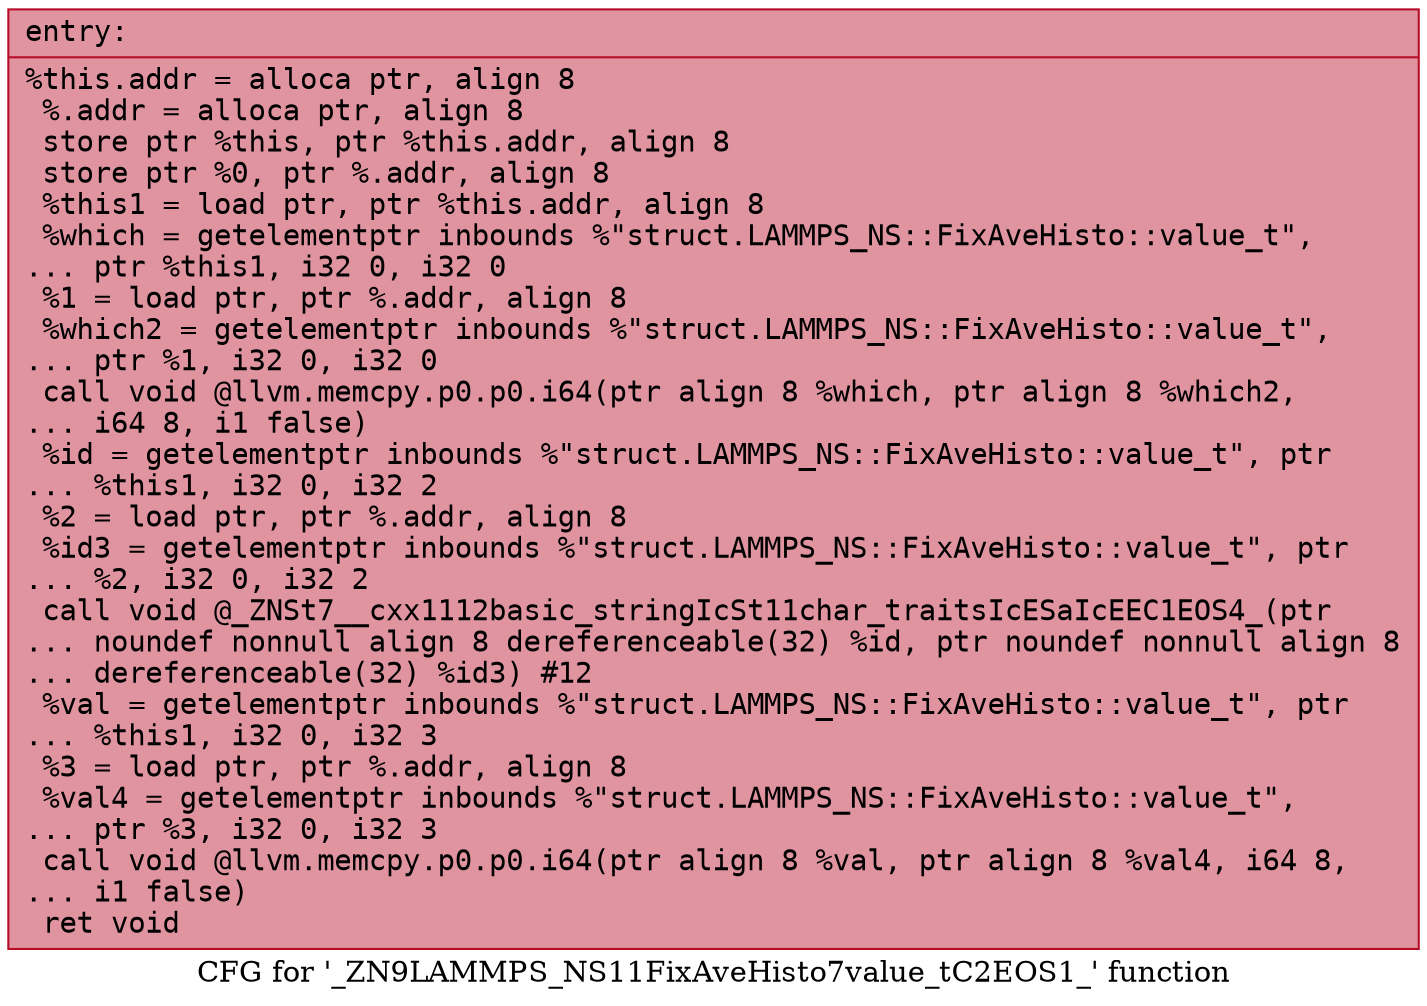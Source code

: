 digraph "CFG for '_ZN9LAMMPS_NS11FixAveHisto7value_tC2EOS1_' function" {
	label="CFG for '_ZN9LAMMPS_NS11FixAveHisto7value_tC2EOS1_' function";

	Node0x55c2f2e59640 [shape=record,color="#b70d28ff", style=filled, fillcolor="#b70d2870" fontname="Courier",label="{entry:\l|  %this.addr = alloca ptr, align 8\l  %.addr = alloca ptr, align 8\l  store ptr %this, ptr %this.addr, align 8\l  store ptr %0, ptr %.addr, align 8\l  %this1 = load ptr, ptr %this.addr, align 8\l  %which = getelementptr inbounds %\"struct.LAMMPS_NS::FixAveHisto::value_t\",\l... ptr %this1, i32 0, i32 0\l  %1 = load ptr, ptr %.addr, align 8\l  %which2 = getelementptr inbounds %\"struct.LAMMPS_NS::FixAveHisto::value_t\",\l... ptr %1, i32 0, i32 0\l  call void @llvm.memcpy.p0.p0.i64(ptr align 8 %which, ptr align 8 %which2,\l... i64 8, i1 false)\l  %id = getelementptr inbounds %\"struct.LAMMPS_NS::FixAveHisto::value_t\", ptr\l... %this1, i32 0, i32 2\l  %2 = load ptr, ptr %.addr, align 8\l  %id3 = getelementptr inbounds %\"struct.LAMMPS_NS::FixAveHisto::value_t\", ptr\l... %2, i32 0, i32 2\l  call void @_ZNSt7__cxx1112basic_stringIcSt11char_traitsIcESaIcEEC1EOS4_(ptr\l... noundef nonnull align 8 dereferenceable(32) %id, ptr noundef nonnull align 8\l... dereferenceable(32) %id3) #12\l  %val = getelementptr inbounds %\"struct.LAMMPS_NS::FixAveHisto::value_t\", ptr\l... %this1, i32 0, i32 3\l  %3 = load ptr, ptr %.addr, align 8\l  %val4 = getelementptr inbounds %\"struct.LAMMPS_NS::FixAveHisto::value_t\",\l... ptr %3, i32 0, i32 3\l  call void @llvm.memcpy.p0.p0.i64(ptr align 8 %val, ptr align 8 %val4, i64 8,\l... i1 false)\l  ret void\l}"];
}
